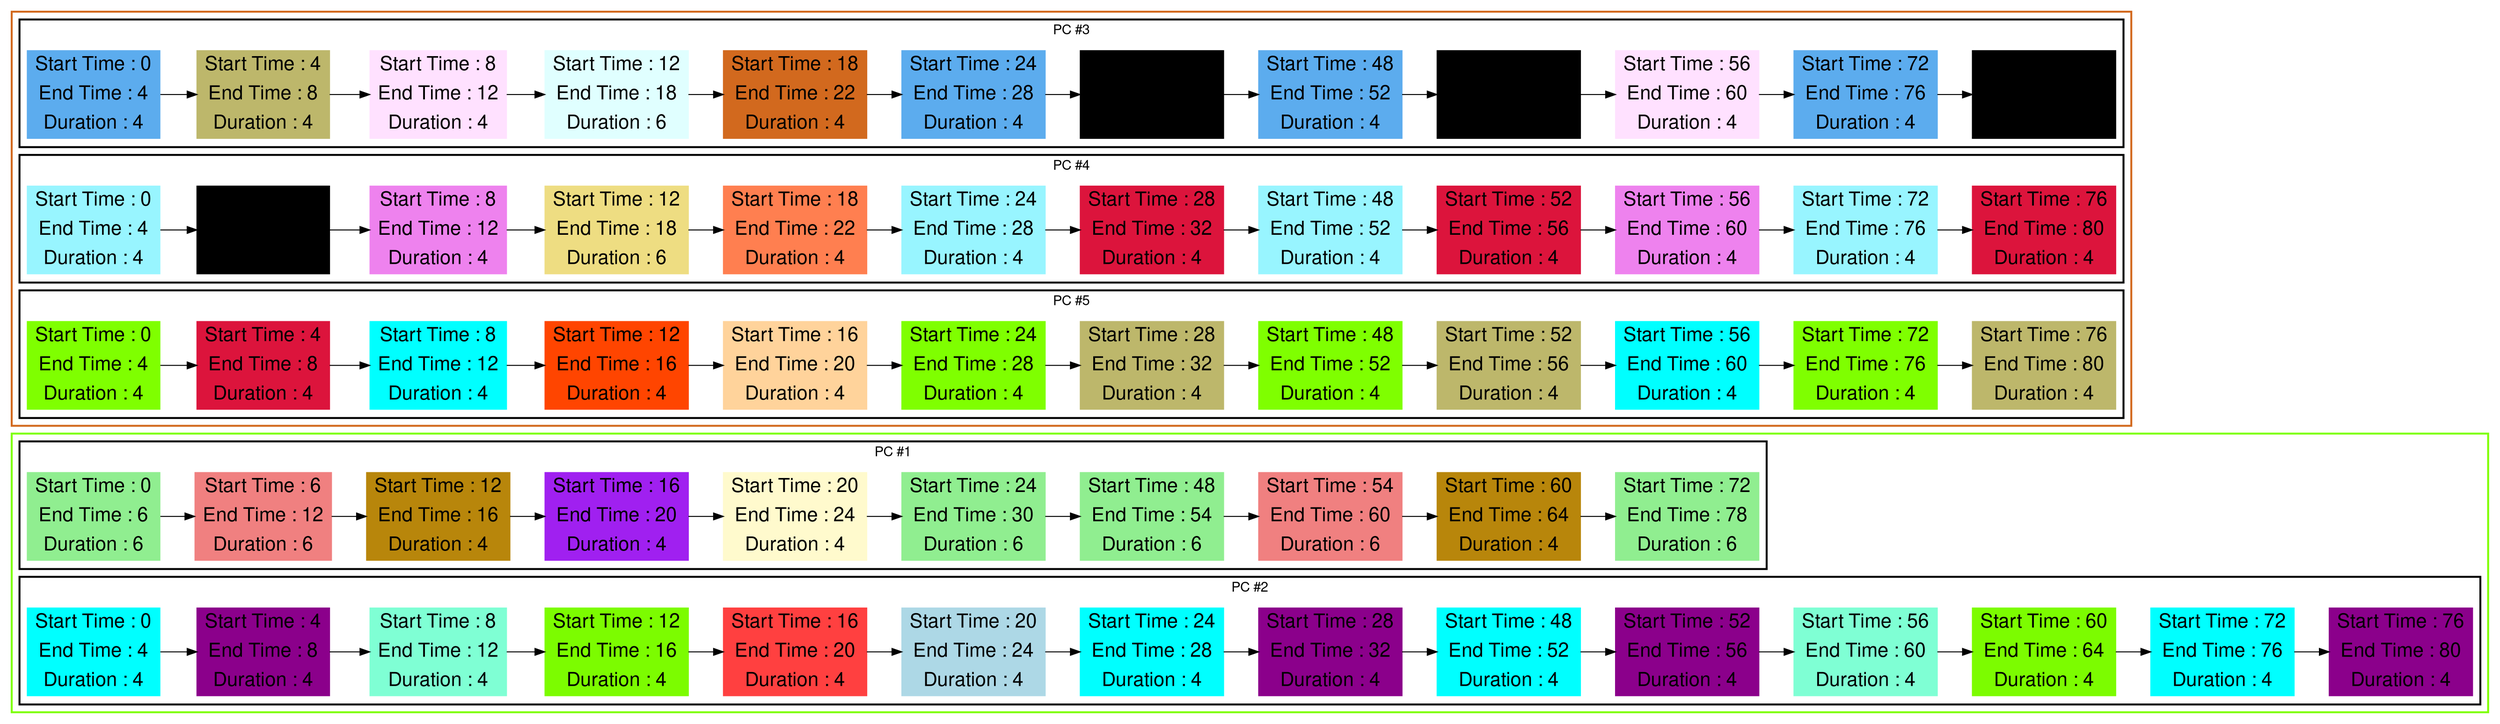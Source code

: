 digraph G {

fontname="Helvetica,Arial,sans-serif"
node [fontname="Helvetica,Arial,sans-serif"]
edge [fontname="Helvetica,Arial,sans-serif"]
graph [rankdir = "LR"];
node [fontsize = "20" shape = "ellipse"];

    subgraph cluster_Mod_0{
        color =chartreuse
        style = bold
        subgraph cluster_0{
           node [style=filled]
           color = black


            "node56" [
               label = "Start Time : 0 | End Time : 6 | Duration : 6"
               shape = "record"
               color = lightgreen
            ]

            "node52" [
               label = "Start Time : 6 | End Time : 12 | Duration : 6"
               shape = "record"
               color = lightcoral
            ]

            "node38" [
               label = "Start Time : 12 | End Time : 16 | Duration : 4"
               shape = "record"
               color = darkgoldenrod
            ]

            "node11" [
               label = "Start Time : 16 | End Time : 20 | Duration : 4"
               shape = "record"
               color = x11purple
            ]

            "node50" [
               label = "Start Time : 20 | End Time : 24 | Duration : 4"
               shape = "record"
               color = lemonchiffon
            ]

            "node57" [
               label = "Start Time : 24 | End Time : 30 | Duration : 6"
               shape = "record"
               color = lightgreen
            ]

            "node58" [
               label = "Start Time : 48 | End Time : 54 | Duration : 6"
               shape = "record"
               color = lightgreen
            ]

            "node53" [
               label = "Start Time : 54 | End Time : 60 | Duration : 6"
               shape = "record"
               color = lightcoral
            ]

            "node39" [
               label = "Start Time : 60 | End Time : 64 | Duration : 4"
               shape = "record"
               color = darkgoldenrod
            ]

            "node59" [
               label = "Start Time : 72 | End Time : 78 | Duration : 6"
               shape = "record"
               color = lightgreen
            ]

            node56 -> node52 -> node38 -> node11 -> node50 -> node57 -> node58 -> node53 -> node39 -> node59

            label = "PC #1"

        }
        subgraph cluster_1{
           node [style=filled]
           color = black


            "node4" [
               label = "Start Time : 0 | End Time : 4 | Duration : 4"
               shape = "record"
               color = aqua
            ]

            "node44" [
               label = "Start Time : 4 | End Time : 8 | Duration : 4"
               shape = "record"
               color = darkmagenta
            ]

            "node8" [
               label = "Start Time : 8 | End Time : 12 | Duration : 4"
               shape = "record"
               color = aquamarine
            ]

            "node48" [
               label = "Start Time : 12 | End Time : 16 | Duration : 4"
               shape = "record"
               color = lawngreen
            ]

            "node16" [
               label = "Start Time : 16 | End Time : 20 | Duration : 4"
               shape = "record"
               color = brown1
            ]

            "node51" [
               label = "Start Time : 20 | End Time : 24 | Duration : 4"
               shape = "record"
               color = lightblue
            ]

            "node5" [
               label = "Start Time : 24 | End Time : 28 | Duration : 4"
               shape = "record"
               color = aqua
            ]

            "node45" [
               label = "Start Time : 28 | End Time : 32 | Duration : 4"
               shape = "record"
               color = darkmagenta
            ]

            "node6" [
               label = "Start Time : 48 | End Time : 52 | Duration : 4"
               shape = "record"
               color = aqua
            ]

            "node46" [
               label = "Start Time : 52 | End Time : 56 | Duration : 4"
               shape = "record"
               color = darkmagenta
            ]

            "node9" [
               label = "Start Time : 56 | End Time : 60 | Duration : 4"
               shape = "record"
               color = aquamarine
            ]

            "node49" [
               label = "Start Time : 60 | End Time : 64 | Duration : 4"
               shape = "record"
               color = lawngreen
            ]

            "node7" [
               label = "Start Time : 72 | End Time : 76 | Duration : 4"
               shape = "record"
               color = aqua
            ]

            "node47" [
               label = "Start Time : 76 | End Time : 80 | Duration : 4"
               shape = "record"
               color = darkmagenta
            ]

            node4 -> node44 -> node8 -> node48 -> node16 -> node51 -> node5 -> node45 -> node6 -> node46 -> node9 -> node49 -> node7 -> node47

            label = "PC #2"

        }
    }
    subgraph cluster_Mod_2{
        color =chocolate
        style = bold
        subgraph cluster_2{
           node [style=filled]
           color = black


            "node0" [
               label = "Start Time : 0 | End Time : 4 | Duration : 4"
               shape = "record"
               color = steelblue2
            ]

            "node40" [
               label = "Start Time : 4 | End Time : 8 | Duration : 4"
               shape = "record"
               color = darkkhaki
            ]

            "node12" [
               label = "Start Time : 8 | End Time : 12 | Duration : 4"
               shape = "record"
               color = thistle1
            ]

            "node54" [
               label = "Start Time : 12 | End Time : 18 | Duration : 6"
               shape = "record"
               color = lightcyan
            ]

            "node26" [
               label = "Start Time : 18 | End Time : 22 | Duration : 4"
               shape = "record"
               color = chocolate
            ]

            "node1" [
               label = "Start Time : 24 | End Time : 28 | Duration : 4"
               shape = "record"
               color = steelblue2
            ]

            "node29" [
               label = "Start Time : 28 | End Time : 32 | Duration : 4"
               shape = "record"
               color = cornflower
            ]

            "node2" [
               label = "Start Time : 48 | End Time : 52 | Duration : 4"
               shape = "record"
               color = steelblue2
            ]

            "node30" [
               label = "Start Time : 52 | End Time : 56 | Duration : 4"
               shape = "record"
               color = cornflower
            ]

            "node13" [
               label = "Start Time : 56 | End Time : 60 | Duration : 4"
               shape = "record"
               color = thistle1
            ]

            "node3" [
               label = "Start Time : 72 | End Time : 76 | Duration : 4"
               shape = "record"
               color = steelblue2
            ]

            "node31" [
               label = "Start Time : 76 | End Time : 80 | Duration : 4"
               shape = "record"
               color = cornflower
            ]

            node0 -> node40 -> node12 -> node54 -> node26 -> node1 -> node29 -> node2 -> node30 -> node13 -> node3 -> node31

            label = "PC #3"

        }
        subgraph cluster_3{
           node [style=filled]
           color = black


            "node18" [
               label = "Start Time : 0 | End Time : 4 | Duration : 4"
               shape = "record"
               color = cadetblue1
            ]

            "node28" [
               label = "Start Time : 4 | End Time : 8 | Duration : 4"
               shape = "record"
               color = cornflower
            ]

            "node14" [
               label = "Start Time : 8 | End Time : 12 | Duration : 4"
               shape = "record"
               color = violet
            ]

            "node55" [
               label = "Start Time : 12 | End Time : 18 | Duration : 6"
               shape = "record"
               color = lightgoldenrod
            ]

            "node27" [
               label = "Start Time : 18 | End Time : 22 | Duration : 4"
               shape = "record"
               color = coral
            ]

            "node19" [
               label = "Start Time : 24 | End Time : 28 | Duration : 4"
               shape = "record"
               color = cadetblue1
            ]

            "node33" [
               label = "Start Time : 28 | End Time : 32 | Duration : 4"
               shape = "record"
               color = crimson
            ]

            "node20" [
               label = "Start Time : 48 | End Time : 52 | Duration : 4"
               shape = "record"
               color = cadetblue1
            ]

            "node34" [
               label = "Start Time : 52 | End Time : 56 | Duration : 4"
               shape = "record"
               color = crimson
            ]

            "node15" [
               label = "Start Time : 56 | End Time : 60 | Duration : 4"
               shape = "record"
               color = violet
            ]

            "node21" [
               label = "Start Time : 72 | End Time : 76 | Duration : 4"
               shape = "record"
               color = cadetblue1
            ]

            "node35" [
               label = "Start Time : 76 | End Time : 80 | Duration : 4"
               shape = "record"
               color = crimson
            ]

            node18 -> node28 -> node14 -> node55 -> node27 -> node19 -> node33 -> node20 -> node34 -> node15 -> node21 -> node35

            label = "PC #4"

        }
        subgraph cluster_4{
           node [style=filled]
           color = black


            "node22" [
               label = "Start Time : 0 | End Time : 4 | Duration : 4"
               shape = "record"
               color = chartreuse
            ]

            "node32" [
               label = "Start Time : 4 | End Time : 8 | Duration : 4"
               shape = "record"
               color = crimson
            ]

            "node36" [
               label = "Start Time : 8 | End Time : 12 | Duration : 4"
               shape = "record"
               color = cyan
            ]

            "node10" [
               label = "Start Time : 12 | End Time : 16 | Duration : 4"
               shape = "record"
               color = orangered1
            ]

            "node17" [
               label = "Start Time : 16 | End Time : 20 | Duration : 4"
               shape = "record"
               color = burlywood1
            ]

            "node23" [
               label = "Start Time : 24 | End Time : 28 | Duration : 4"
               shape = "record"
               color = chartreuse
            ]

            "node41" [
               label = "Start Time : 28 | End Time : 32 | Duration : 4"
               shape = "record"
               color = darkkhaki
            ]

            "node24" [
               label = "Start Time : 48 | End Time : 52 | Duration : 4"
               shape = "record"
               color = chartreuse
            ]

            "node42" [
               label = "Start Time : 52 | End Time : 56 | Duration : 4"
               shape = "record"
               color = darkkhaki
            ]

            "node37" [
               label = "Start Time : 56 | End Time : 60 | Duration : 4"
               shape = "record"
               color = cyan
            ]

            "node25" [
               label = "Start Time : 72 | End Time : 76 | Duration : 4"
               shape = "record"
               color = chartreuse
            ]

            "node43" [
               label = "Start Time : 76 | End Time : 80 | Duration : 4"
               shape = "record"
               color = darkkhaki
            ]

            node22 -> node32 -> node36 -> node10 -> node17 -> node23 -> node41 -> node24 -> node42 -> node37 -> node25 -> node43

            label = "PC #5"

        }
    }




}

